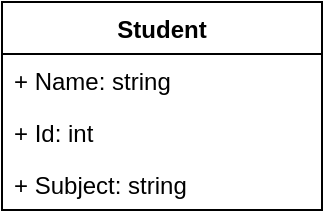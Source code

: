 <mxfile version="20.5.3" type="device"><diagram id="3wglJ8xmNLscZA9eIXO0" name="Page-1"><mxGraphModel dx="1038" dy="547" grid="1" gridSize="10" guides="1" tooltips="1" connect="1" arrows="1" fold="1" page="1" pageScale="1" pageWidth="850" pageHeight="1100" math="0" shadow="0"><root><mxCell id="0"/><mxCell id="1" parent="0"/><mxCell id="pqN1Q0A46_XoKFt3Vdjx-1" value="Student" style="swimlane;fontStyle=1;align=center;verticalAlign=top;childLayout=stackLayout;horizontal=1;startSize=26;horizontalStack=0;resizeParent=1;resizeParentMax=0;resizeLast=0;collapsible=1;marginBottom=0;" parent="1" vertex="1"><mxGeometry x="340" y="240" width="160" height="104" as="geometry"/></mxCell><mxCell id="pqN1Q0A46_XoKFt3Vdjx-2" value="+ Name: string" style="text;strokeColor=none;fillColor=none;align=left;verticalAlign=top;spacingLeft=4;spacingRight=4;overflow=hidden;rotatable=0;points=[[0,0.5],[1,0.5]];portConstraint=eastwest;" parent="pqN1Q0A46_XoKFt3Vdjx-1" vertex="1"><mxGeometry y="26" width="160" height="26" as="geometry"/></mxCell><mxCell id="pqN1Q0A46_XoKFt3Vdjx-6" value="+ Id: int" style="text;strokeColor=none;fillColor=none;align=left;verticalAlign=top;spacingLeft=4;spacingRight=4;overflow=hidden;rotatable=0;points=[[0,0.5],[1,0.5]];portConstraint=eastwest;" parent="pqN1Q0A46_XoKFt3Vdjx-1" vertex="1"><mxGeometry y="52" width="160" height="26" as="geometry"/></mxCell><mxCell id="pqN1Q0A46_XoKFt3Vdjx-5" value="+ Subject: string" style="text;strokeColor=none;fillColor=none;align=left;verticalAlign=top;spacingLeft=4;spacingRight=4;overflow=hidden;rotatable=0;points=[[0,0.5],[1,0.5]];portConstraint=eastwest;" parent="pqN1Q0A46_XoKFt3Vdjx-1" vertex="1"><mxGeometry y="78" width="160" height="26" as="geometry"/></mxCell></root></mxGraphModel></diagram></mxfile>